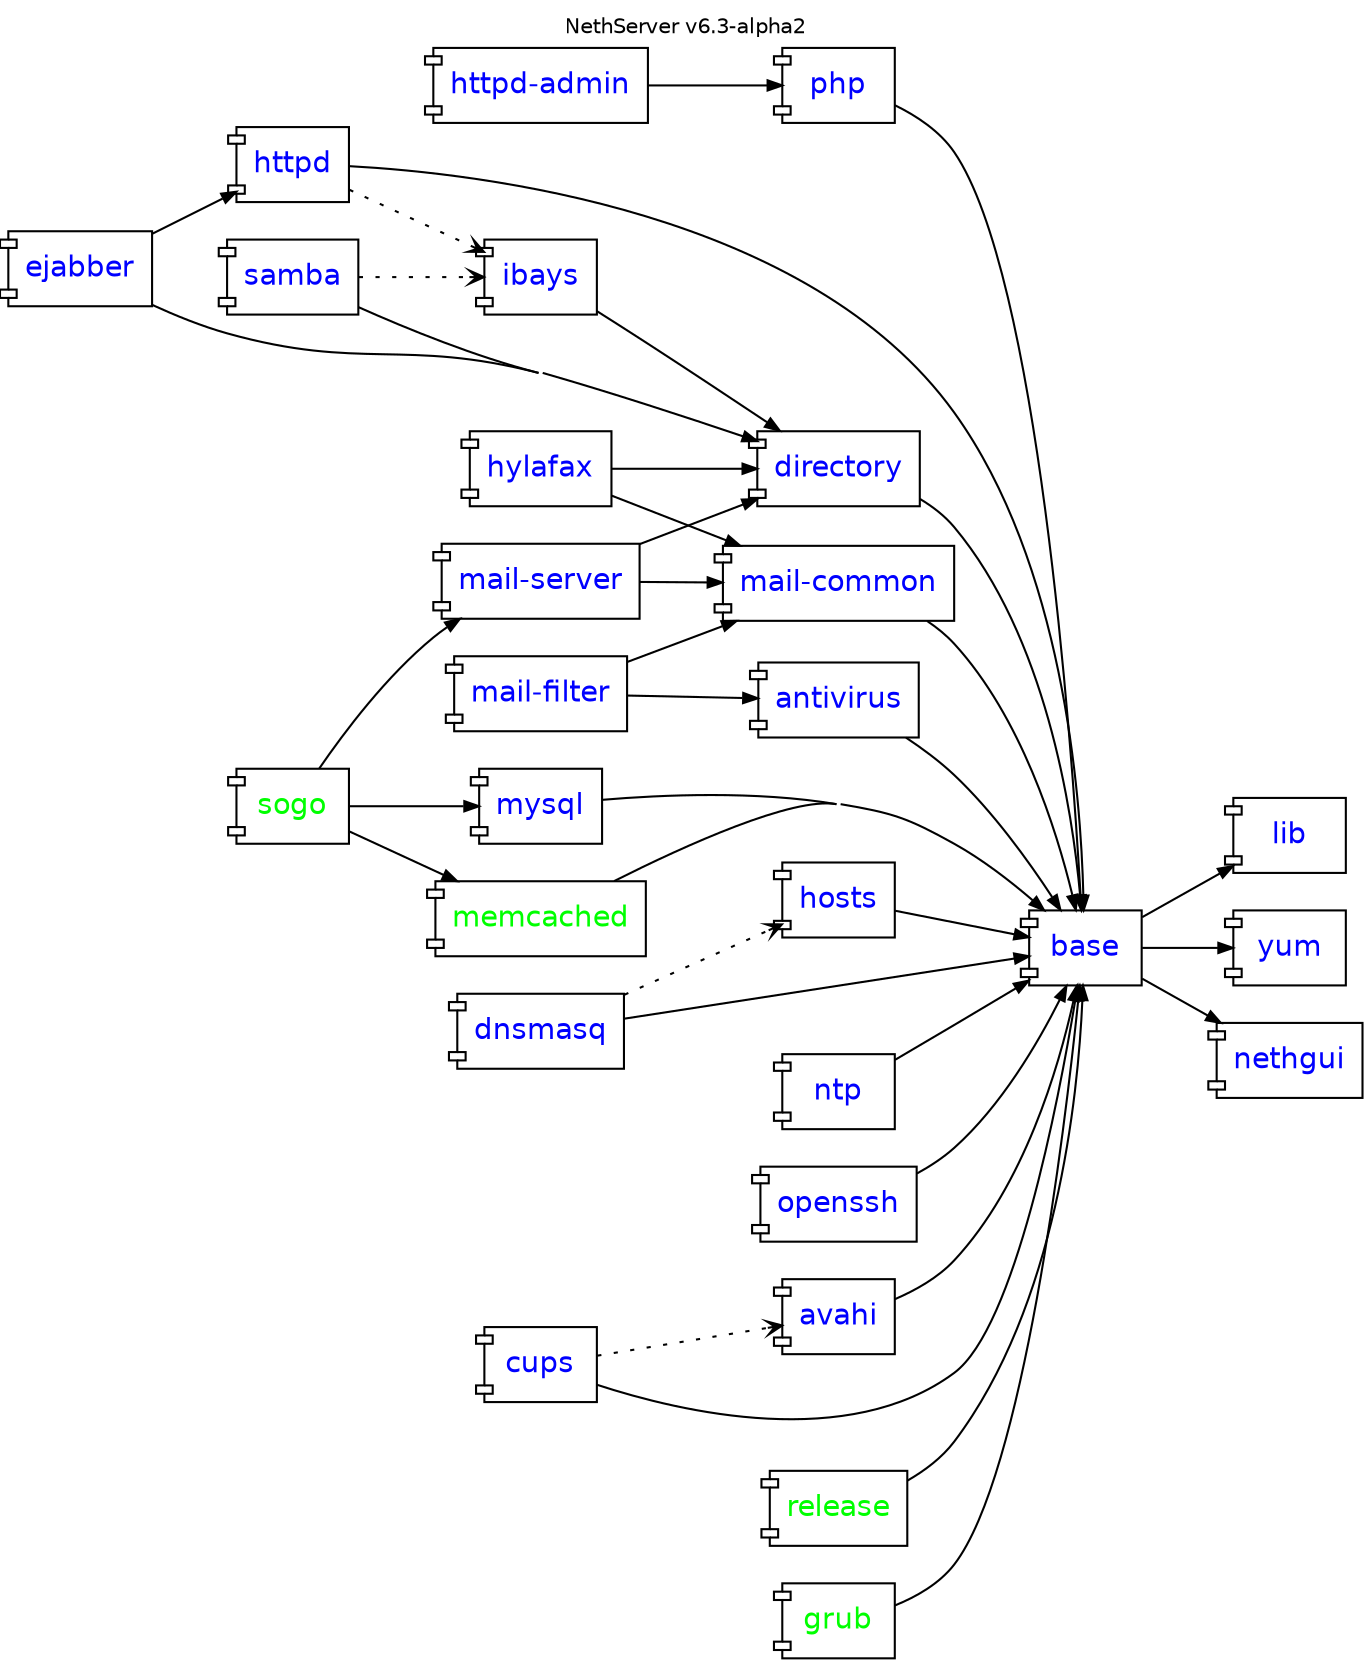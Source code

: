 digraph "v6.3-alpha2" {
    rankdir = "LR"; compound = true; concentrate = true; fontname = "Helvetica"; fontnames="svg"; fontsize=10.0; label="NethServer v6.3-alpha2"; labelloc = "t"

    node [shape="component",fontname="Helvetica"];
    edge [arrowsize=0.7];

    httpd_admin [fontcolor=blue,label="httpd-admin",URL="http://dev.nethesis.it/projects/nethserver/wiki/nethserver-httpd-admin"];
    base [fontcolor=blue,URL="http://dev.nethesis.it/projects/nethserver/wiki/nethserver-base"];
    directory [fontcolor=blue,URL="http://dev.nethesis.it/projects/nethserver/wiki/nethserver-directory"];    
    samba [fontcolor=blue,URL="http://dev.nethesis.it/projects/nethserver/wiki/nethserver-samba"];    
    ibays [fontcolor=blue,URL="http://dev.nethesis.it/projects/nethserver/wiki/nethserver-ibays"];    
    lib [fontcolor=blue,URL="http://dev.nethesis.it/projects/nethserver/wiki/nethserver-lib"];    
    httpd [fontcolor=blue,URL="http://dev.nethesis.it/projects/nethserver/wiki/nethserver-httpd"];    
    hosts [fontcolor=blue,URL="http://dev.nethesis.it/projects/nethserver/wiki/nethserver-hosts"];
    php [fontcolor=blue,URL="http://dev.nethesis.it/projects/nethserver/wiki/nethserver-php"];
    yum [fontcolor=blue,URL="http://dev.nethesis.it/projects/nethserver/wiki/nethserver-yum"];
    ntp [fontcolor=blue,URL="http://dev.nethesis.it/projects/nethserver/wiki/nethserver-ntp"];
    dnsmasq [fontcolor=blue,URL="http://dev.nethesis.it/projects/nethserver/wiki/nethserver-dnsmasq"];
    mails [label="mail-server",fontcolor=blue,URL="http://dev.nethesis.it/projects/nethserver/wiki/nethserver-mail-server"];
    mailf [label="mail-filter",fontcolor=blue,URL="http://dev.nethesis.it/projects/nethserver/wiki/nethserver-mail-filter"];
    mailc [label="mail-common",fontcolor=blue,URL="http://dev.nethesis.it/projects/nethserver/wiki/nethserver-mail-common"];
    nethgui [fontcolor=blue,URL="http://dev.nethesis.it/projects/nethgui"];    
    openssh [fontcolor=blue,URL="http://dev.nethesis.it/projects/nethserver/wiki/nethserver-openssh"];
    antivirus [fontcolor=blue,URL="http://dev.nethesis.it/projects/nethserver/wiki/nethserver-antivirus"];
    cups [fontcolor=blue,URL="http://dev.nethesis.it/projects/nethserver/wiki/nethserver-cups"];
    avahi [fontcolor=blue];
    ejabber [fontcolor=blue,URL="http://dev.nethesis.it/projects/nethserver/wiki/nethserver-ejabberd"];
    mysql [fontcolor=blue,URL="http://dev.nethesis.it/projects/nethserver/wiki/nethserver-mysql"];
    hylafax [fontcolor=blue,URL="http://dev.nethesis.it/projects/nethserver/wiki/nethserver-hylafax"];

    release [fontcolor=green,URL="https://dev.nethesis.it/projects/nethserver/wiki/nethserver-base/repository/nethserver-release"];
    grub [fontcolor=green,URL="https://dev.nethesis.it/projects/nethserver/wiki/nethserver-base/repository/nethserver-grub"];
    memcached [fontcolor=green,URL="https://dev.nethesis.it/projects/nethserver/wiki/nethserver/repository/nethserver-memcached"];
    sogo [fontcolor=green,URL="https://dev.nethesis.it/projects/nethserver/wiki/nethserver/repository/nethserver-sogo"];    

    
    base -> lib
    base -> nethgui
    openssh -> base
    directory -> base
    samba -> directory
    ibays -> directory
    httpd -> base
    httpd -> ibays [style=dotted,arrowhead=vee];
    dnsmasq -> hosts [style=dotted,arrowhead=vee];
    dnsmasq -> base
    hosts -> base
    httpd_admin -> php
    samba -> ibays [style=dotted,arrowhead=vee];
    base -> yum
    ntp -> base
    php -> base
    mails -> directory
    mails -> mailc
    mailf -> mailc
    mailf -> antivirus
    mailc -> base
    antivirus -> base
    release -> base
    grub -> base
    cups -> base
    avahi -> base
    cups -> avahi [style=dotted,arrowhead=vee];
    ejabber -> directory
    ejabber -> httpd
    mysql -> base
    hylafax -> directory
    hylafax -> mailc
    sogo -> memcached
    sogo -> mails
    sogo -> mysql
    memcached -> base

}
